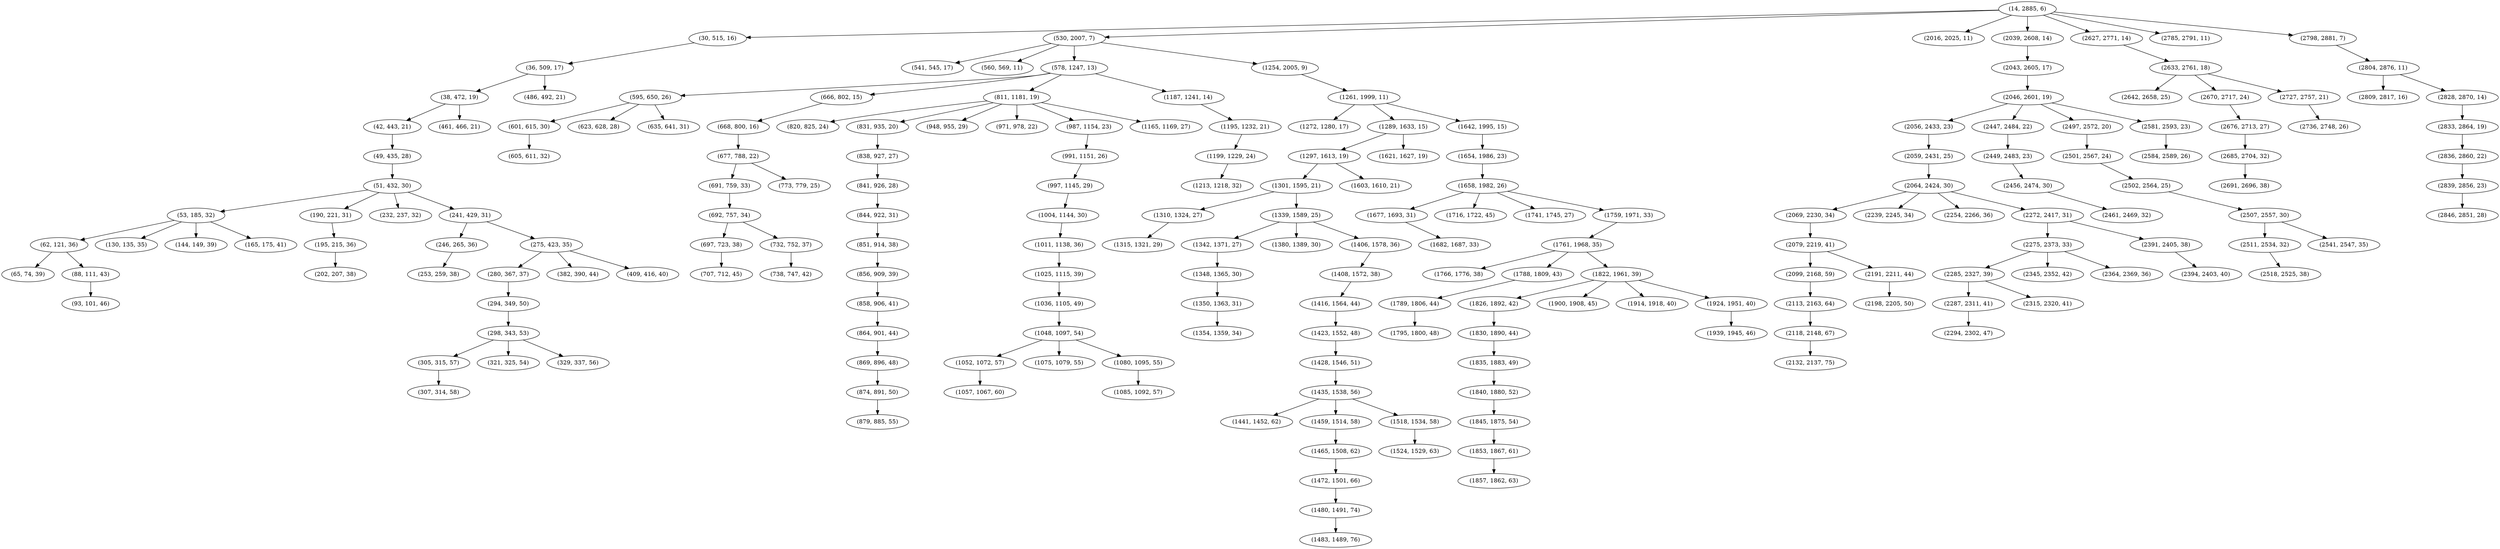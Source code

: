 digraph tree {
    "(14, 2885, 6)";
    "(30, 515, 16)";
    "(36, 509, 17)";
    "(38, 472, 19)";
    "(42, 443, 21)";
    "(49, 435, 28)";
    "(51, 432, 30)";
    "(53, 185, 32)";
    "(62, 121, 36)";
    "(65, 74, 39)";
    "(88, 111, 43)";
    "(93, 101, 46)";
    "(130, 135, 35)";
    "(144, 149, 39)";
    "(165, 175, 41)";
    "(190, 221, 31)";
    "(195, 215, 36)";
    "(202, 207, 38)";
    "(232, 237, 32)";
    "(241, 429, 31)";
    "(246, 265, 36)";
    "(253, 259, 38)";
    "(275, 423, 35)";
    "(280, 367, 37)";
    "(294, 349, 50)";
    "(298, 343, 53)";
    "(305, 315, 57)";
    "(307, 314, 58)";
    "(321, 325, 54)";
    "(329, 337, 56)";
    "(382, 390, 44)";
    "(409, 416, 40)";
    "(461, 466, 21)";
    "(486, 492, 21)";
    "(530, 2007, 7)";
    "(541, 545, 17)";
    "(560, 569, 11)";
    "(578, 1247, 13)";
    "(595, 650, 26)";
    "(601, 615, 30)";
    "(605, 611, 32)";
    "(623, 628, 28)";
    "(635, 641, 31)";
    "(666, 802, 15)";
    "(668, 800, 16)";
    "(677, 788, 22)";
    "(691, 759, 33)";
    "(692, 757, 34)";
    "(697, 723, 38)";
    "(707, 712, 45)";
    "(732, 752, 37)";
    "(738, 747, 42)";
    "(773, 779, 25)";
    "(811, 1181, 19)";
    "(820, 825, 24)";
    "(831, 935, 20)";
    "(838, 927, 27)";
    "(841, 926, 28)";
    "(844, 922, 31)";
    "(851, 914, 38)";
    "(856, 909, 39)";
    "(858, 906, 41)";
    "(864, 901, 44)";
    "(869, 896, 48)";
    "(874, 891, 50)";
    "(879, 885, 55)";
    "(948, 955, 29)";
    "(971, 978, 22)";
    "(987, 1154, 23)";
    "(991, 1151, 26)";
    "(997, 1145, 29)";
    "(1004, 1144, 30)";
    "(1011, 1138, 36)";
    "(1025, 1115, 39)";
    "(1036, 1105, 49)";
    "(1048, 1097, 54)";
    "(1052, 1072, 57)";
    "(1057, 1067, 60)";
    "(1075, 1079, 55)";
    "(1080, 1095, 55)";
    "(1085, 1092, 57)";
    "(1165, 1169, 27)";
    "(1187, 1241, 14)";
    "(1195, 1232, 21)";
    "(1199, 1229, 24)";
    "(1213, 1218, 32)";
    "(1254, 2005, 9)";
    "(1261, 1999, 11)";
    "(1272, 1280, 17)";
    "(1289, 1633, 15)";
    "(1297, 1613, 19)";
    "(1301, 1595, 21)";
    "(1310, 1324, 27)";
    "(1315, 1321, 29)";
    "(1339, 1589, 25)";
    "(1342, 1371, 27)";
    "(1348, 1365, 30)";
    "(1350, 1363, 31)";
    "(1354, 1359, 34)";
    "(1380, 1389, 30)";
    "(1406, 1578, 36)";
    "(1408, 1572, 38)";
    "(1416, 1564, 44)";
    "(1423, 1552, 48)";
    "(1428, 1546, 51)";
    "(1435, 1538, 56)";
    "(1441, 1452, 62)";
    "(1459, 1514, 58)";
    "(1465, 1508, 62)";
    "(1472, 1501, 66)";
    "(1480, 1491, 74)";
    "(1483, 1489, 76)";
    "(1518, 1534, 58)";
    "(1524, 1529, 63)";
    "(1603, 1610, 21)";
    "(1621, 1627, 19)";
    "(1642, 1995, 15)";
    "(1654, 1986, 23)";
    "(1658, 1982, 26)";
    "(1677, 1693, 31)";
    "(1682, 1687, 33)";
    "(1716, 1722, 45)";
    "(1741, 1745, 27)";
    "(1759, 1971, 33)";
    "(1761, 1968, 35)";
    "(1766, 1776, 38)";
    "(1788, 1809, 43)";
    "(1789, 1806, 44)";
    "(1795, 1800, 48)";
    "(1822, 1961, 39)";
    "(1826, 1892, 42)";
    "(1830, 1890, 44)";
    "(1835, 1883, 49)";
    "(1840, 1880, 52)";
    "(1845, 1875, 54)";
    "(1853, 1867, 61)";
    "(1857, 1862, 63)";
    "(1900, 1908, 45)";
    "(1914, 1918, 40)";
    "(1924, 1951, 40)";
    "(1939, 1945, 46)";
    "(2016, 2025, 11)";
    "(2039, 2608, 14)";
    "(2043, 2605, 17)";
    "(2046, 2601, 19)";
    "(2056, 2433, 23)";
    "(2059, 2431, 25)";
    "(2064, 2424, 30)";
    "(2069, 2230, 34)";
    "(2079, 2219, 41)";
    "(2099, 2168, 59)";
    "(2113, 2163, 64)";
    "(2118, 2148, 67)";
    "(2132, 2137, 75)";
    "(2191, 2211, 44)";
    "(2198, 2205, 50)";
    "(2239, 2245, 34)";
    "(2254, 2266, 36)";
    "(2272, 2417, 31)";
    "(2275, 2373, 33)";
    "(2285, 2327, 39)";
    "(2287, 2311, 41)";
    "(2294, 2302, 47)";
    "(2315, 2320, 41)";
    "(2345, 2352, 42)";
    "(2364, 2369, 36)";
    "(2391, 2405, 38)";
    "(2394, 2403, 40)";
    "(2447, 2484, 22)";
    "(2449, 2483, 23)";
    "(2456, 2474, 30)";
    "(2461, 2469, 32)";
    "(2497, 2572, 20)";
    "(2501, 2567, 24)";
    "(2502, 2564, 25)";
    "(2507, 2557, 30)";
    "(2511, 2534, 32)";
    "(2518, 2525, 38)";
    "(2541, 2547, 35)";
    "(2581, 2593, 23)";
    "(2584, 2589, 26)";
    "(2627, 2771, 14)";
    "(2633, 2761, 18)";
    "(2642, 2658, 25)";
    "(2670, 2717, 24)";
    "(2676, 2713, 27)";
    "(2685, 2704, 32)";
    "(2691, 2696, 38)";
    "(2727, 2757, 21)";
    "(2736, 2748, 26)";
    "(2785, 2791, 11)";
    "(2798, 2881, 7)";
    "(2804, 2876, 11)";
    "(2809, 2817, 16)";
    "(2828, 2870, 14)";
    "(2833, 2864, 19)";
    "(2836, 2860, 22)";
    "(2839, 2856, 23)";
    "(2846, 2851, 28)";
    "(14, 2885, 6)" -> "(30, 515, 16)";
    "(14, 2885, 6)" -> "(530, 2007, 7)";
    "(14, 2885, 6)" -> "(2016, 2025, 11)";
    "(14, 2885, 6)" -> "(2039, 2608, 14)";
    "(14, 2885, 6)" -> "(2627, 2771, 14)";
    "(14, 2885, 6)" -> "(2785, 2791, 11)";
    "(14, 2885, 6)" -> "(2798, 2881, 7)";
    "(30, 515, 16)" -> "(36, 509, 17)";
    "(36, 509, 17)" -> "(38, 472, 19)";
    "(36, 509, 17)" -> "(486, 492, 21)";
    "(38, 472, 19)" -> "(42, 443, 21)";
    "(38, 472, 19)" -> "(461, 466, 21)";
    "(42, 443, 21)" -> "(49, 435, 28)";
    "(49, 435, 28)" -> "(51, 432, 30)";
    "(51, 432, 30)" -> "(53, 185, 32)";
    "(51, 432, 30)" -> "(190, 221, 31)";
    "(51, 432, 30)" -> "(232, 237, 32)";
    "(51, 432, 30)" -> "(241, 429, 31)";
    "(53, 185, 32)" -> "(62, 121, 36)";
    "(53, 185, 32)" -> "(130, 135, 35)";
    "(53, 185, 32)" -> "(144, 149, 39)";
    "(53, 185, 32)" -> "(165, 175, 41)";
    "(62, 121, 36)" -> "(65, 74, 39)";
    "(62, 121, 36)" -> "(88, 111, 43)";
    "(88, 111, 43)" -> "(93, 101, 46)";
    "(190, 221, 31)" -> "(195, 215, 36)";
    "(195, 215, 36)" -> "(202, 207, 38)";
    "(241, 429, 31)" -> "(246, 265, 36)";
    "(241, 429, 31)" -> "(275, 423, 35)";
    "(246, 265, 36)" -> "(253, 259, 38)";
    "(275, 423, 35)" -> "(280, 367, 37)";
    "(275, 423, 35)" -> "(382, 390, 44)";
    "(275, 423, 35)" -> "(409, 416, 40)";
    "(280, 367, 37)" -> "(294, 349, 50)";
    "(294, 349, 50)" -> "(298, 343, 53)";
    "(298, 343, 53)" -> "(305, 315, 57)";
    "(298, 343, 53)" -> "(321, 325, 54)";
    "(298, 343, 53)" -> "(329, 337, 56)";
    "(305, 315, 57)" -> "(307, 314, 58)";
    "(530, 2007, 7)" -> "(541, 545, 17)";
    "(530, 2007, 7)" -> "(560, 569, 11)";
    "(530, 2007, 7)" -> "(578, 1247, 13)";
    "(530, 2007, 7)" -> "(1254, 2005, 9)";
    "(578, 1247, 13)" -> "(595, 650, 26)";
    "(578, 1247, 13)" -> "(666, 802, 15)";
    "(578, 1247, 13)" -> "(811, 1181, 19)";
    "(578, 1247, 13)" -> "(1187, 1241, 14)";
    "(595, 650, 26)" -> "(601, 615, 30)";
    "(595, 650, 26)" -> "(623, 628, 28)";
    "(595, 650, 26)" -> "(635, 641, 31)";
    "(601, 615, 30)" -> "(605, 611, 32)";
    "(666, 802, 15)" -> "(668, 800, 16)";
    "(668, 800, 16)" -> "(677, 788, 22)";
    "(677, 788, 22)" -> "(691, 759, 33)";
    "(677, 788, 22)" -> "(773, 779, 25)";
    "(691, 759, 33)" -> "(692, 757, 34)";
    "(692, 757, 34)" -> "(697, 723, 38)";
    "(692, 757, 34)" -> "(732, 752, 37)";
    "(697, 723, 38)" -> "(707, 712, 45)";
    "(732, 752, 37)" -> "(738, 747, 42)";
    "(811, 1181, 19)" -> "(820, 825, 24)";
    "(811, 1181, 19)" -> "(831, 935, 20)";
    "(811, 1181, 19)" -> "(948, 955, 29)";
    "(811, 1181, 19)" -> "(971, 978, 22)";
    "(811, 1181, 19)" -> "(987, 1154, 23)";
    "(811, 1181, 19)" -> "(1165, 1169, 27)";
    "(831, 935, 20)" -> "(838, 927, 27)";
    "(838, 927, 27)" -> "(841, 926, 28)";
    "(841, 926, 28)" -> "(844, 922, 31)";
    "(844, 922, 31)" -> "(851, 914, 38)";
    "(851, 914, 38)" -> "(856, 909, 39)";
    "(856, 909, 39)" -> "(858, 906, 41)";
    "(858, 906, 41)" -> "(864, 901, 44)";
    "(864, 901, 44)" -> "(869, 896, 48)";
    "(869, 896, 48)" -> "(874, 891, 50)";
    "(874, 891, 50)" -> "(879, 885, 55)";
    "(987, 1154, 23)" -> "(991, 1151, 26)";
    "(991, 1151, 26)" -> "(997, 1145, 29)";
    "(997, 1145, 29)" -> "(1004, 1144, 30)";
    "(1004, 1144, 30)" -> "(1011, 1138, 36)";
    "(1011, 1138, 36)" -> "(1025, 1115, 39)";
    "(1025, 1115, 39)" -> "(1036, 1105, 49)";
    "(1036, 1105, 49)" -> "(1048, 1097, 54)";
    "(1048, 1097, 54)" -> "(1052, 1072, 57)";
    "(1048, 1097, 54)" -> "(1075, 1079, 55)";
    "(1048, 1097, 54)" -> "(1080, 1095, 55)";
    "(1052, 1072, 57)" -> "(1057, 1067, 60)";
    "(1080, 1095, 55)" -> "(1085, 1092, 57)";
    "(1187, 1241, 14)" -> "(1195, 1232, 21)";
    "(1195, 1232, 21)" -> "(1199, 1229, 24)";
    "(1199, 1229, 24)" -> "(1213, 1218, 32)";
    "(1254, 2005, 9)" -> "(1261, 1999, 11)";
    "(1261, 1999, 11)" -> "(1272, 1280, 17)";
    "(1261, 1999, 11)" -> "(1289, 1633, 15)";
    "(1261, 1999, 11)" -> "(1642, 1995, 15)";
    "(1289, 1633, 15)" -> "(1297, 1613, 19)";
    "(1289, 1633, 15)" -> "(1621, 1627, 19)";
    "(1297, 1613, 19)" -> "(1301, 1595, 21)";
    "(1297, 1613, 19)" -> "(1603, 1610, 21)";
    "(1301, 1595, 21)" -> "(1310, 1324, 27)";
    "(1301, 1595, 21)" -> "(1339, 1589, 25)";
    "(1310, 1324, 27)" -> "(1315, 1321, 29)";
    "(1339, 1589, 25)" -> "(1342, 1371, 27)";
    "(1339, 1589, 25)" -> "(1380, 1389, 30)";
    "(1339, 1589, 25)" -> "(1406, 1578, 36)";
    "(1342, 1371, 27)" -> "(1348, 1365, 30)";
    "(1348, 1365, 30)" -> "(1350, 1363, 31)";
    "(1350, 1363, 31)" -> "(1354, 1359, 34)";
    "(1406, 1578, 36)" -> "(1408, 1572, 38)";
    "(1408, 1572, 38)" -> "(1416, 1564, 44)";
    "(1416, 1564, 44)" -> "(1423, 1552, 48)";
    "(1423, 1552, 48)" -> "(1428, 1546, 51)";
    "(1428, 1546, 51)" -> "(1435, 1538, 56)";
    "(1435, 1538, 56)" -> "(1441, 1452, 62)";
    "(1435, 1538, 56)" -> "(1459, 1514, 58)";
    "(1435, 1538, 56)" -> "(1518, 1534, 58)";
    "(1459, 1514, 58)" -> "(1465, 1508, 62)";
    "(1465, 1508, 62)" -> "(1472, 1501, 66)";
    "(1472, 1501, 66)" -> "(1480, 1491, 74)";
    "(1480, 1491, 74)" -> "(1483, 1489, 76)";
    "(1518, 1534, 58)" -> "(1524, 1529, 63)";
    "(1642, 1995, 15)" -> "(1654, 1986, 23)";
    "(1654, 1986, 23)" -> "(1658, 1982, 26)";
    "(1658, 1982, 26)" -> "(1677, 1693, 31)";
    "(1658, 1982, 26)" -> "(1716, 1722, 45)";
    "(1658, 1982, 26)" -> "(1741, 1745, 27)";
    "(1658, 1982, 26)" -> "(1759, 1971, 33)";
    "(1677, 1693, 31)" -> "(1682, 1687, 33)";
    "(1759, 1971, 33)" -> "(1761, 1968, 35)";
    "(1761, 1968, 35)" -> "(1766, 1776, 38)";
    "(1761, 1968, 35)" -> "(1788, 1809, 43)";
    "(1761, 1968, 35)" -> "(1822, 1961, 39)";
    "(1788, 1809, 43)" -> "(1789, 1806, 44)";
    "(1789, 1806, 44)" -> "(1795, 1800, 48)";
    "(1822, 1961, 39)" -> "(1826, 1892, 42)";
    "(1822, 1961, 39)" -> "(1900, 1908, 45)";
    "(1822, 1961, 39)" -> "(1914, 1918, 40)";
    "(1822, 1961, 39)" -> "(1924, 1951, 40)";
    "(1826, 1892, 42)" -> "(1830, 1890, 44)";
    "(1830, 1890, 44)" -> "(1835, 1883, 49)";
    "(1835, 1883, 49)" -> "(1840, 1880, 52)";
    "(1840, 1880, 52)" -> "(1845, 1875, 54)";
    "(1845, 1875, 54)" -> "(1853, 1867, 61)";
    "(1853, 1867, 61)" -> "(1857, 1862, 63)";
    "(1924, 1951, 40)" -> "(1939, 1945, 46)";
    "(2039, 2608, 14)" -> "(2043, 2605, 17)";
    "(2043, 2605, 17)" -> "(2046, 2601, 19)";
    "(2046, 2601, 19)" -> "(2056, 2433, 23)";
    "(2046, 2601, 19)" -> "(2447, 2484, 22)";
    "(2046, 2601, 19)" -> "(2497, 2572, 20)";
    "(2046, 2601, 19)" -> "(2581, 2593, 23)";
    "(2056, 2433, 23)" -> "(2059, 2431, 25)";
    "(2059, 2431, 25)" -> "(2064, 2424, 30)";
    "(2064, 2424, 30)" -> "(2069, 2230, 34)";
    "(2064, 2424, 30)" -> "(2239, 2245, 34)";
    "(2064, 2424, 30)" -> "(2254, 2266, 36)";
    "(2064, 2424, 30)" -> "(2272, 2417, 31)";
    "(2069, 2230, 34)" -> "(2079, 2219, 41)";
    "(2079, 2219, 41)" -> "(2099, 2168, 59)";
    "(2079, 2219, 41)" -> "(2191, 2211, 44)";
    "(2099, 2168, 59)" -> "(2113, 2163, 64)";
    "(2113, 2163, 64)" -> "(2118, 2148, 67)";
    "(2118, 2148, 67)" -> "(2132, 2137, 75)";
    "(2191, 2211, 44)" -> "(2198, 2205, 50)";
    "(2272, 2417, 31)" -> "(2275, 2373, 33)";
    "(2272, 2417, 31)" -> "(2391, 2405, 38)";
    "(2275, 2373, 33)" -> "(2285, 2327, 39)";
    "(2275, 2373, 33)" -> "(2345, 2352, 42)";
    "(2275, 2373, 33)" -> "(2364, 2369, 36)";
    "(2285, 2327, 39)" -> "(2287, 2311, 41)";
    "(2285, 2327, 39)" -> "(2315, 2320, 41)";
    "(2287, 2311, 41)" -> "(2294, 2302, 47)";
    "(2391, 2405, 38)" -> "(2394, 2403, 40)";
    "(2447, 2484, 22)" -> "(2449, 2483, 23)";
    "(2449, 2483, 23)" -> "(2456, 2474, 30)";
    "(2456, 2474, 30)" -> "(2461, 2469, 32)";
    "(2497, 2572, 20)" -> "(2501, 2567, 24)";
    "(2501, 2567, 24)" -> "(2502, 2564, 25)";
    "(2502, 2564, 25)" -> "(2507, 2557, 30)";
    "(2507, 2557, 30)" -> "(2511, 2534, 32)";
    "(2507, 2557, 30)" -> "(2541, 2547, 35)";
    "(2511, 2534, 32)" -> "(2518, 2525, 38)";
    "(2581, 2593, 23)" -> "(2584, 2589, 26)";
    "(2627, 2771, 14)" -> "(2633, 2761, 18)";
    "(2633, 2761, 18)" -> "(2642, 2658, 25)";
    "(2633, 2761, 18)" -> "(2670, 2717, 24)";
    "(2633, 2761, 18)" -> "(2727, 2757, 21)";
    "(2670, 2717, 24)" -> "(2676, 2713, 27)";
    "(2676, 2713, 27)" -> "(2685, 2704, 32)";
    "(2685, 2704, 32)" -> "(2691, 2696, 38)";
    "(2727, 2757, 21)" -> "(2736, 2748, 26)";
    "(2798, 2881, 7)" -> "(2804, 2876, 11)";
    "(2804, 2876, 11)" -> "(2809, 2817, 16)";
    "(2804, 2876, 11)" -> "(2828, 2870, 14)";
    "(2828, 2870, 14)" -> "(2833, 2864, 19)";
    "(2833, 2864, 19)" -> "(2836, 2860, 22)";
    "(2836, 2860, 22)" -> "(2839, 2856, 23)";
    "(2839, 2856, 23)" -> "(2846, 2851, 28)";
}
